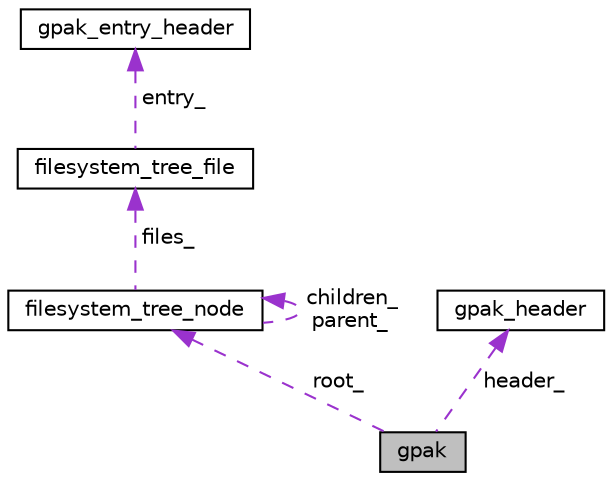 digraph "gpak"
{
 // LATEX_PDF_SIZE
  edge [fontname="Helvetica",fontsize="10",labelfontname="Helvetica",labelfontsize="10"];
  node [fontname="Helvetica",fontsize="10",shape=record];
  Node1 [label="gpak",height=0.2,width=0.4,color="black", fillcolor="grey75", style="filled", fontcolor="black",tooltip=" "];
  Node2 -> Node1 [dir="back",color="darkorchid3",fontsize="10",style="dashed",label=" root_" ,fontname="Helvetica"];
  Node2 [label="filesystem_tree_node",height=0.2,width=0.4,color="black", fillcolor="white", style="filled",URL="$structfilesystem__tree__node.html",tooltip=" "];
  Node3 -> Node2 [dir="back",color="darkorchid3",fontsize="10",style="dashed",label=" files_" ,fontname="Helvetica"];
  Node3 [label="filesystem_tree_file",height=0.2,width=0.4,color="black", fillcolor="white", style="filled",URL="$structfilesystem__tree__file.html",tooltip=" "];
  Node4 -> Node3 [dir="back",color="darkorchid3",fontsize="10",style="dashed",label=" entry_" ,fontname="Helvetica"];
  Node4 [label="gpak_entry_header",height=0.2,width=0.4,color="black", fillcolor="white", style="filled",URL="$structgpak__entry__header.html",tooltip=" "];
  Node2 -> Node2 [dir="back",color="darkorchid3",fontsize="10",style="dashed",label=" children_\nparent_" ,fontname="Helvetica"];
  Node5 -> Node1 [dir="back",color="darkorchid3",fontsize="10",style="dashed",label=" header_" ,fontname="Helvetica"];
  Node5 [label="gpak_header",height=0.2,width=0.4,color="black", fillcolor="white", style="filled",URL="$structgpak__header.html",tooltip=" "];
}
